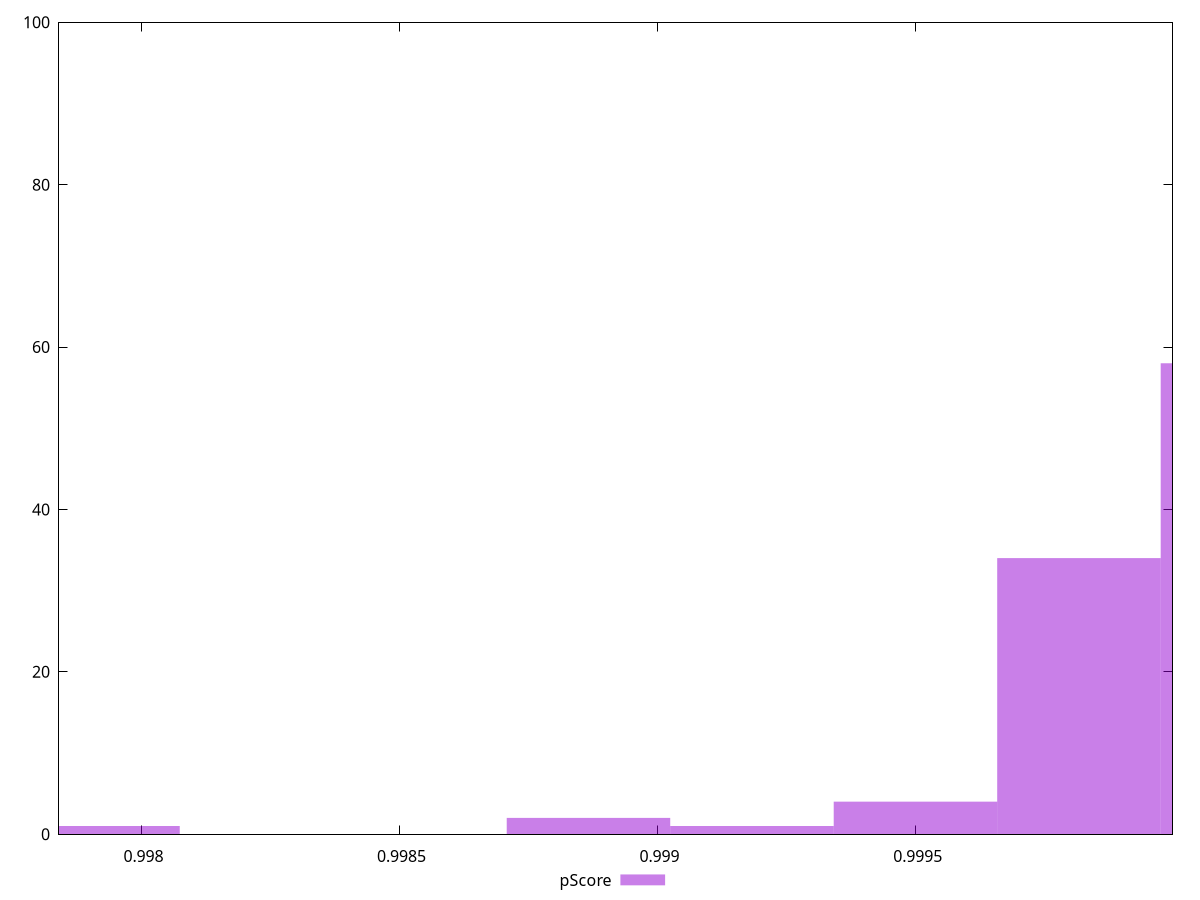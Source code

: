 reset

$pScore <<EOF
0.999816152202895 34
0.9994994540235466 4
0.9979159631268045 1
0.9988660576648498 2
1.0001328503822433 58
0.9991827558441981 1
EOF

set key outside below
set boxwidth 0.0003166981793483988
set xrange [0.9978404151476038:0.999997366163744]
set yrange [0:100]
set trange [0:100]
set style fill transparent solid 0.5 noborder
set terminal svg size 640, 490 enhanced background rgb 'white'
set output "report_00017_2021-02-10T15-08-03.406Z/mainthread-work-breakdown/samples/pages+cached+noadtech+nomedia+nocss/pScore/histogram.svg"

plot $pScore title "pScore" with boxes

reset
